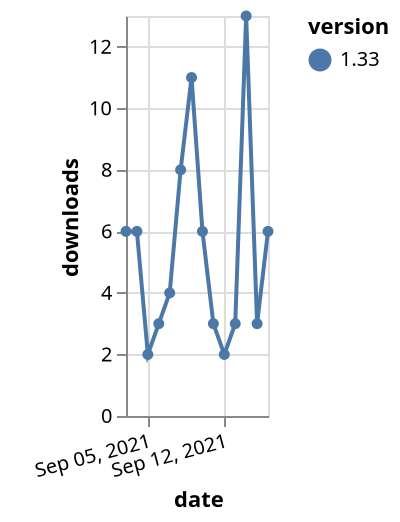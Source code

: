 {"$schema": "https://vega.github.io/schema/vega-lite/v5.json", "description": "A simple bar chart with embedded data.", "data": {"values": [{"date": "2021-09-03", "total": 32862, "delta": 6, "version": "1.33"}, {"date": "2021-09-04", "total": 32868, "delta": 6, "version": "1.33"}, {"date": "2021-09-05", "total": 32870, "delta": 2, "version": "1.33"}, {"date": "2021-09-06", "total": 32873, "delta": 3, "version": "1.33"}, {"date": "2021-09-07", "total": 32877, "delta": 4, "version": "1.33"}, {"date": "2021-09-08", "total": 32885, "delta": 8, "version": "1.33"}, {"date": "2021-09-09", "total": 32896, "delta": 11, "version": "1.33"}, {"date": "2021-09-10", "total": 32902, "delta": 6, "version": "1.33"}, {"date": "2021-09-11", "total": 32905, "delta": 3, "version": "1.33"}, {"date": "2021-09-12", "total": 32907, "delta": 2, "version": "1.33"}, {"date": "2021-09-13", "total": 32910, "delta": 3, "version": "1.33"}, {"date": "2021-09-14", "total": 32923, "delta": 13, "version": "1.33"}, {"date": "2021-09-15", "total": 32926, "delta": 3, "version": "1.33"}, {"date": "2021-09-16", "total": 32932, "delta": 6, "version": "1.33"}]}, "width": "container", "mark": {"type": "line", "point": {"filled": true}}, "encoding": {"x": {"field": "date", "type": "temporal", "timeUnit": "yearmonthdate", "title": "date", "axis": {"labelAngle": -15}}, "y": {"field": "delta", "type": "quantitative", "title": "downloads"}, "color": {"field": "version", "type": "nominal"}, "tooltip": {"field": "delta"}}}